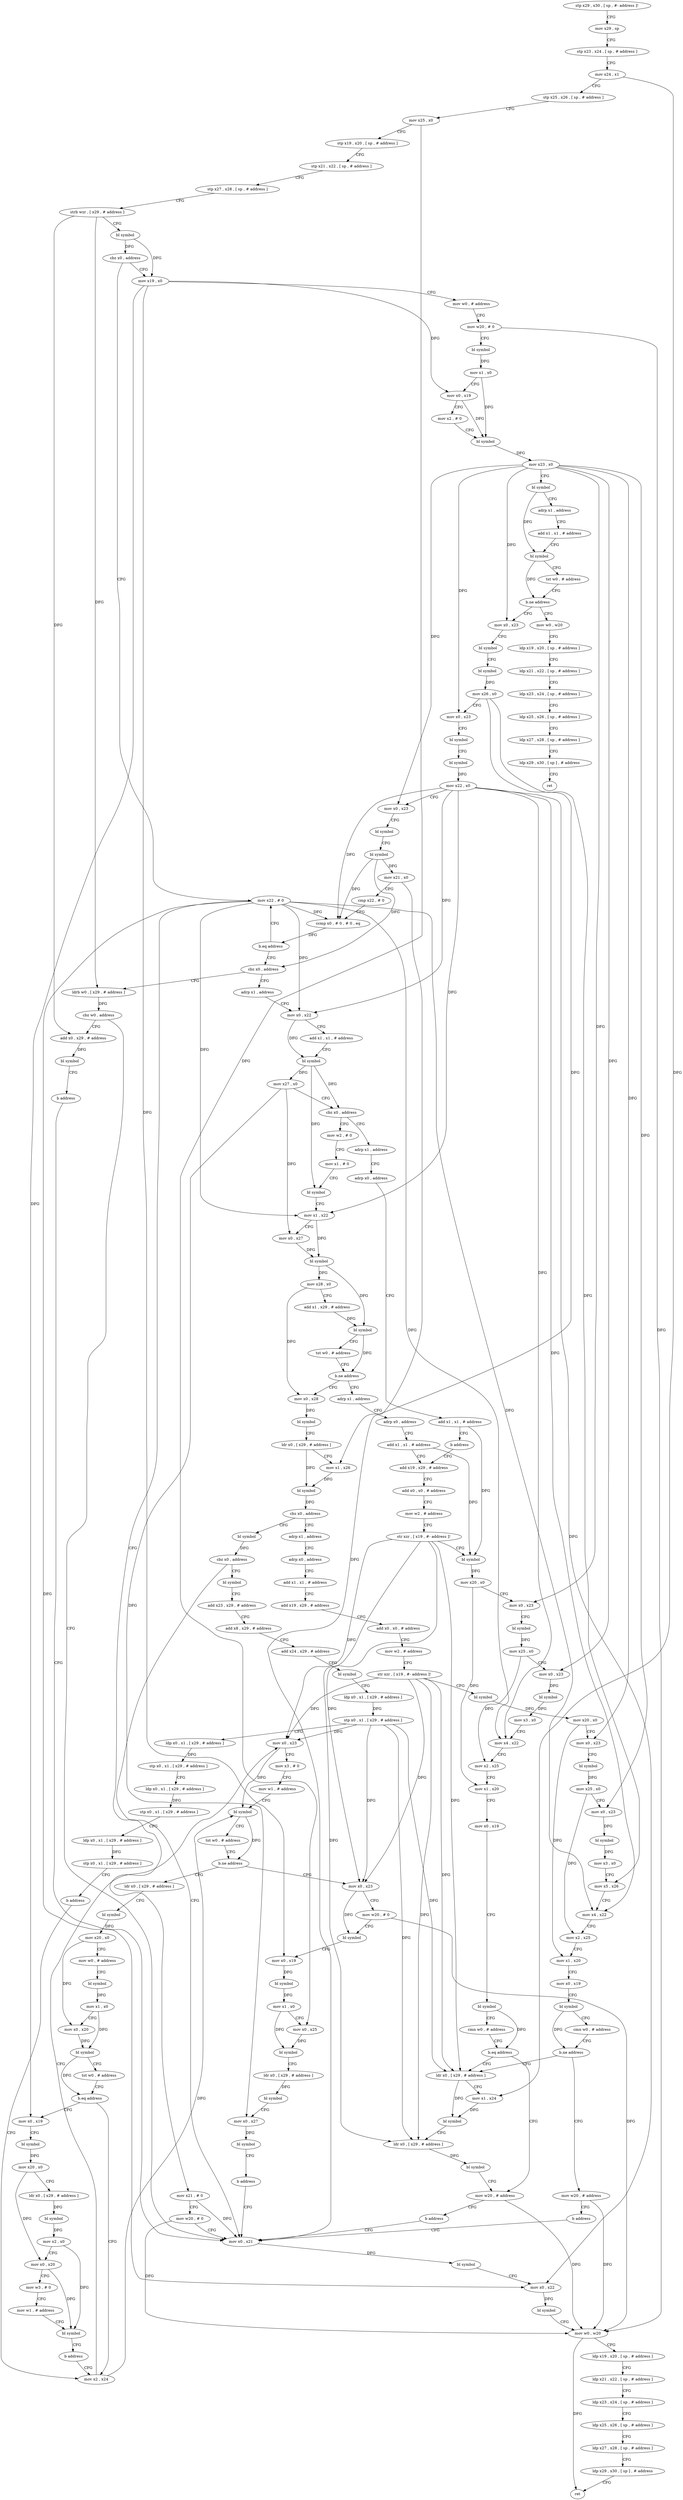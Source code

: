 digraph "func" {
"115384" [label = "stp x29 , x30 , [ sp , #- address ]!" ]
"115388" [label = "mov x29 , sp" ]
"115392" [label = "stp x23 , x24 , [ sp , # address ]" ]
"115396" [label = "mov x24 , x1" ]
"115400" [label = "stp x25 , x26 , [ sp , # address ]" ]
"115404" [label = "mov x25 , x0" ]
"115408" [label = "stp x19 , x20 , [ sp , # address ]" ]
"115412" [label = "stp x21 , x22 , [ sp , # address ]" ]
"115416" [label = "stp x27 , x28 , [ sp , # address ]" ]
"115420" [label = "strb wzr , [ x29 , # address ]" ]
"115424" [label = "bl symbol" ]
"115428" [label = "cbz x0 , address" ]
"115616" [label = "mov x22 , # 0" ]
"115432" [label = "mov x19 , x0" ]
"115620" [label = "mov x21 , # 0" ]
"115624" [label = "mov w20 , # 0" ]
"115628" [label = "mov x0 , x21" ]
"115436" [label = "mov w0 , # address" ]
"115440" [label = "mov w20 , # 0" ]
"115444" [label = "bl symbol" ]
"115448" [label = "mov x1 , x0" ]
"115452" [label = "mov x0 , x19" ]
"115456" [label = "mov x2 , # 0" ]
"115460" [label = "bl symbol" ]
"115464" [label = "mov x23 , x0" ]
"115468" [label = "bl symbol" ]
"115472" [label = "adrp x1 , address" ]
"115476" [label = "add x1 , x1 , # address" ]
"115480" [label = "bl symbol" ]
"115484" [label = "tst w0 , # address" ]
"115488" [label = "b.ne address" ]
"115528" [label = "mov x0 , x23" ]
"115492" [label = "mov w0 , w20" ]
"115532" [label = "bl symbol" ]
"115536" [label = "bl symbol" ]
"115540" [label = "mov x26 , x0" ]
"115544" [label = "mov x0 , x23" ]
"115548" [label = "bl symbol" ]
"115552" [label = "bl symbol" ]
"115556" [label = "mov x22 , x0" ]
"115560" [label = "mov x0 , x23" ]
"115564" [label = "bl symbol" ]
"115568" [label = "bl symbol" ]
"115572" [label = "mov x21 , x0" ]
"115576" [label = "cmp x22 , # 0" ]
"115580" [label = "ccmp x0 , # 0 , # 0 , eq" ]
"115584" [label = "b.eq address" ]
"115588" [label = "cbz x0 , address" ]
"115496" [label = "ldp x19 , x20 , [ sp , # address ]" ]
"115500" [label = "ldp x21 , x22 , [ sp , # address ]" ]
"115504" [label = "ldp x23 , x24 , [ sp , # address ]" ]
"115508" [label = "ldp x25 , x26 , [ sp , # address ]" ]
"115512" [label = "ldp x27 , x28 , [ sp , # address ]" ]
"115516" [label = "ldp x29 , x30 , [ sp ] , # address" ]
"115520" [label = "ret" ]
"115676" [label = "adrp x1 , address" ]
"115592" [label = "ldrb w0 , [ x29 , # address ]" ]
"115680" [label = "mov x0 , x22" ]
"115684" [label = "add x1 , x1 , # address" ]
"115688" [label = "bl symbol" ]
"115692" [label = "mov x27 , x0" ]
"115696" [label = "cbz x0 , address" ]
"116116" [label = "adrp x1 , address" ]
"115700" [label = "mov w2 , # 0" ]
"115596" [label = "cbz w0 , address" ]
"115600" [label = "add x0 , x29 , # address" ]
"116120" [label = "adrp x0 , address" ]
"116124" [label = "add x1 , x1 , # address" ]
"116128" [label = "b address" ]
"115756" [label = "add x19 , x29 , # address" ]
"115704" [label = "mov x1 , # 0" ]
"115708" [label = "bl symbol" ]
"115712" [label = "mov x1 , x22" ]
"115716" [label = "mov x0 , x27" ]
"115720" [label = "bl symbol" ]
"115724" [label = "mov x28 , x0" ]
"115728" [label = "add x1 , x29 , # address" ]
"115732" [label = "bl symbol" ]
"115736" [label = "tst w0 , # address" ]
"115740" [label = "b.ne address" ]
"115860" [label = "mov x0 , x28" ]
"115744" [label = "adrp x1 , address" ]
"115632" [label = "bl symbol" ]
"115636" [label = "mov x0 , x22" ]
"115640" [label = "bl symbol" ]
"115644" [label = "mov w0 , w20" ]
"115648" [label = "ldp x19 , x20 , [ sp , # address ]" ]
"115652" [label = "ldp x21 , x22 , [ sp , # address ]" ]
"115656" [label = "ldp x23 , x24 , [ sp , # address ]" ]
"115660" [label = "ldp x25 , x26 , [ sp , # address ]" ]
"115664" [label = "ldp x27 , x28 , [ sp , # address ]" ]
"115668" [label = "ldp x29 , x30 , [ sp ] , # address" ]
"115672" [label = "ret" ]
"115604" [label = "bl symbol" ]
"115608" [label = "b address" ]
"115760" [label = "add x0 , x0 , # address" ]
"115764" [label = "mov w2 , # address" ]
"115768" [label = "str xzr , [ x19 , #- address ]!" ]
"115772" [label = "bl symbol" ]
"115776" [label = "mov x20 , x0" ]
"115780" [label = "mov x0 , x23" ]
"115784" [label = "bl symbol" ]
"115788" [label = "mov x25 , x0" ]
"115792" [label = "mov x0 , x23" ]
"115796" [label = "bl symbol" ]
"115800" [label = "mov x3 , x0" ]
"115804" [label = "mov x4 , x22" ]
"115808" [label = "mov x2 , x25" ]
"115812" [label = "mov x1 , x20" ]
"115816" [label = "mov x0 , x19" ]
"115820" [label = "bl symbol" ]
"115824" [label = "cmn w0 , # address" ]
"115828" [label = "b.eq address" ]
"115852" [label = "mov w20 , # address" ]
"115832" [label = "ldr x0 , [ x29 , # address ]" ]
"115864" [label = "bl symbol" ]
"115868" [label = "ldr x0 , [ x29 , # address ]" ]
"115872" [label = "mov x1 , x26" ]
"115876" [label = "bl symbol" ]
"115880" [label = "cbz x0 , address" ]
"116132" [label = "adrp x1 , address" ]
"115884" [label = "bl symbol" ]
"115748" [label = "adrp x0 , address" ]
"115752" [label = "add x1 , x1 , # address" ]
"115856" [label = "b address" ]
"115836" [label = "mov x1 , x24" ]
"115840" [label = "bl symbol" ]
"115844" [label = "ldr x0 , [ x29 , # address ]" ]
"115848" [label = "bl symbol" ]
"116136" [label = "adrp x0 , address" ]
"116140" [label = "add x1 , x1 , # address" ]
"116144" [label = "add x19 , x29 , # address" ]
"116148" [label = "add x0 , x0 , # address" ]
"116152" [label = "mov w2 , # address" ]
"116156" [label = "str xzr , [ x19 , #- address ]!" ]
"116160" [label = "bl symbol" ]
"116164" [label = "mov x20 , x0" ]
"116168" [label = "mov x0 , x23" ]
"116172" [label = "bl symbol" ]
"116176" [label = "mov x25 , x0" ]
"116180" [label = "mov x0 , x23" ]
"116184" [label = "bl symbol" ]
"116188" [label = "mov x3 , x0" ]
"116192" [label = "mov x5 , x26" ]
"116196" [label = "mov x4 , x22" ]
"116200" [label = "mov x2 , x25" ]
"116204" [label = "mov x1 , x20" ]
"116208" [label = "mov x0 , x19" ]
"116212" [label = "bl symbol" ]
"116216" [label = "cmn w0 , # address" ]
"116220" [label = "b.ne address" ]
"116224" [label = "mov w20 , # address" ]
"115888" [label = "cbz x0 , address" ]
"115892" [label = "bl symbol" ]
"116228" [label = "b address" ]
"115896" [label = "add x23 , x29 , # address" ]
"115900" [label = "add x8 , x29 , # address" ]
"115904" [label = "add x24 , x29 , # address" ]
"115908" [label = "bl symbol" ]
"115912" [label = "ldp x0 , x1 , [ x29 , # address ]" ]
"115916" [label = "stp x0 , x1 , [ x29 , # address ]" ]
"115920" [label = "ldp x0 , x1 , [ x29 , # address ]" ]
"115924" [label = "stp x0 , x1 , [ x29 , # address ]" ]
"115928" [label = "ldp x0 , x1 , [ x29 , # address ]" ]
"115932" [label = "stp x0 , x1 , [ x29 , # address ]" ]
"115936" [label = "ldp x0 , x1 , [ x29 , # address ]" ]
"115940" [label = "stp x0 , x1 , [ x29 , # address ]" ]
"115944" [label = "b address" ]
"115992" [label = "mov x2 , x24" ]
"115996" [label = "mov x0 , x23" ]
"116000" [label = "mov x3 , # 0" ]
"116004" [label = "mov w1 , # address" ]
"116008" [label = "bl symbol" ]
"116012" [label = "tst w0 , # address" ]
"116016" [label = "b.ne address" ]
"115952" [label = "ldr x0 , [ x29 , # address ]" ]
"116020" [label = "mov x0 , x23" ]
"115956" [label = "bl symbol" ]
"115960" [label = "mov x20 , x0" ]
"115964" [label = "mov w0 , # address" ]
"115968" [label = "bl symbol" ]
"115972" [label = "mov x1 , x0" ]
"115976" [label = "mov x0 , x20" ]
"115980" [label = "bl symbol" ]
"115984" [label = "tst w0 , # address" ]
"115988" [label = "b.eq address" ]
"116072" [label = "mov x0 , x19" ]
"116024" [label = "mov w20 , # 0" ]
"116028" [label = "bl symbol" ]
"116032" [label = "mov x0 , x19" ]
"116036" [label = "bl symbol" ]
"116040" [label = "mov x1 , x0" ]
"116044" [label = "mov x0 , x25" ]
"116048" [label = "bl symbol" ]
"116052" [label = "ldr x0 , [ x29 , # address ]" ]
"116056" [label = "bl symbol" ]
"116060" [label = "mov x0 , x27" ]
"116064" [label = "bl symbol" ]
"116068" [label = "b address" ]
"116076" [label = "bl symbol" ]
"116080" [label = "mov x20 , x0" ]
"116084" [label = "ldr x0 , [ x29 , # address ]" ]
"116088" [label = "bl symbol" ]
"116092" [label = "mov x2 , x0" ]
"116096" [label = "mov x0 , x20" ]
"116100" [label = "mov w3 , # 0" ]
"116104" [label = "mov w1 , # address" ]
"116108" [label = "bl symbol" ]
"116112" [label = "b address" ]
"115384" -> "115388" [ label = "CFG" ]
"115388" -> "115392" [ label = "CFG" ]
"115392" -> "115396" [ label = "CFG" ]
"115396" -> "115400" [ label = "CFG" ]
"115396" -> "115836" [ label = "DFG" ]
"115400" -> "115404" [ label = "CFG" ]
"115404" -> "115408" [ label = "CFG" ]
"115404" -> "116044" [ label = "DFG" ]
"115408" -> "115412" [ label = "CFG" ]
"115412" -> "115416" [ label = "CFG" ]
"115416" -> "115420" [ label = "CFG" ]
"115420" -> "115424" [ label = "CFG" ]
"115420" -> "115592" [ label = "DFG" ]
"115420" -> "115600" [ label = "DFG" ]
"115424" -> "115428" [ label = "DFG" ]
"115424" -> "115432" [ label = "DFG" ]
"115428" -> "115616" [ label = "CFG" ]
"115428" -> "115432" [ label = "CFG" ]
"115616" -> "115620" [ label = "CFG" ]
"115616" -> "115636" [ label = "DFG" ]
"115616" -> "115580" [ label = "DFG" ]
"115616" -> "115680" [ label = "DFG" ]
"115616" -> "115712" [ label = "DFG" ]
"115616" -> "115804" [ label = "DFG" ]
"115616" -> "116196" [ label = "DFG" ]
"115432" -> "115436" [ label = "CFG" ]
"115432" -> "115452" [ label = "DFG" ]
"115432" -> "116032" [ label = "DFG" ]
"115432" -> "116072" [ label = "DFG" ]
"115620" -> "115624" [ label = "CFG" ]
"115620" -> "115628" [ label = "DFG" ]
"115624" -> "115628" [ label = "CFG" ]
"115624" -> "115644" [ label = "DFG" ]
"115628" -> "115632" [ label = "DFG" ]
"115436" -> "115440" [ label = "CFG" ]
"115440" -> "115444" [ label = "CFG" ]
"115440" -> "115644" [ label = "DFG" ]
"115444" -> "115448" [ label = "DFG" ]
"115448" -> "115452" [ label = "CFG" ]
"115448" -> "115460" [ label = "DFG" ]
"115452" -> "115456" [ label = "CFG" ]
"115452" -> "115460" [ label = "DFG" ]
"115456" -> "115460" [ label = "CFG" ]
"115460" -> "115464" [ label = "DFG" ]
"115464" -> "115468" [ label = "CFG" ]
"115464" -> "115528" [ label = "DFG" ]
"115464" -> "115544" [ label = "DFG" ]
"115464" -> "115560" [ label = "DFG" ]
"115464" -> "115780" [ label = "DFG" ]
"115464" -> "115792" [ label = "DFG" ]
"115464" -> "116168" [ label = "DFG" ]
"115464" -> "116180" [ label = "DFG" ]
"115468" -> "115472" [ label = "CFG" ]
"115468" -> "115480" [ label = "DFG" ]
"115472" -> "115476" [ label = "CFG" ]
"115476" -> "115480" [ label = "CFG" ]
"115480" -> "115484" [ label = "CFG" ]
"115480" -> "115488" [ label = "DFG" ]
"115484" -> "115488" [ label = "CFG" ]
"115488" -> "115528" [ label = "CFG" ]
"115488" -> "115492" [ label = "CFG" ]
"115528" -> "115532" [ label = "CFG" ]
"115492" -> "115496" [ label = "CFG" ]
"115532" -> "115536" [ label = "CFG" ]
"115536" -> "115540" [ label = "DFG" ]
"115540" -> "115544" [ label = "CFG" ]
"115540" -> "115872" [ label = "DFG" ]
"115540" -> "116192" [ label = "DFG" ]
"115544" -> "115548" [ label = "CFG" ]
"115548" -> "115552" [ label = "CFG" ]
"115552" -> "115556" [ label = "DFG" ]
"115556" -> "115560" [ label = "CFG" ]
"115556" -> "115636" [ label = "DFG" ]
"115556" -> "115580" [ label = "DFG" ]
"115556" -> "115680" [ label = "DFG" ]
"115556" -> "115712" [ label = "DFG" ]
"115556" -> "115804" [ label = "DFG" ]
"115556" -> "116196" [ label = "DFG" ]
"115560" -> "115564" [ label = "CFG" ]
"115564" -> "115568" [ label = "CFG" ]
"115568" -> "115572" [ label = "DFG" ]
"115568" -> "115580" [ label = "DFG" ]
"115568" -> "115588" [ label = "DFG" ]
"115572" -> "115576" [ label = "CFG" ]
"115572" -> "115628" [ label = "DFG" ]
"115576" -> "115580" [ label = "CFG" ]
"115580" -> "115584" [ label = "DFG" ]
"115584" -> "115616" [ label = "CFG" ]
"115584" -> "115588" [ label = "CFG" ]
"115588" -> "115676" [ label = "CFG" ]
"115588" -> "115592" [ label = "CFG" ]
"115496" -> "115500" [ label = "CFG" ]
"115500" -> "115504" [ label = "CFG" ]
"115504" -> "115508" [ label = "CFG" ]
"115508" -> "115512" [ label = "CFG" ]
"115512" -> "115516" [ label = "CFG" ]
"115516" -> "115520" [ label = "CFG" ]
"115676" -> "115680" [ label = "CFG" ]
"115592" -> "115596" [ label = "DFG" ]
"115680" -> "115684" [ label = "CFG" ]
"115680" -> "115688" [ label = "DFG" ]
"115684" -> "115688" [ label = "CFG" ]
"115688" -> "115692" [ label = "DFG" ]
"115688" -> "115696" [ label = "DFG" ]
"115688" -> "115708" [ label = "DFG" ]
"115692" -> "115696" [ label = "CFG" ]
"115692" -> "115716" [ label = "DFG" ]
"115692" -> "116060" [ label = "DFG" ]
"115696" -> "116116" [ label = "CFG" ]
"115696" -> "115700" [ label = "CFG" ]
"116116" -> "116120" [ label = "CFG" ]
"115700" -> "115704" [ label = "CFG" ]
"115596" -> "115628" [ label = "CFG" ]
"115596" -> "115600" [ label = "CFG" ]
"115600" -> "115604" [ label = "DFG" ]
"116120" -> "116124" [ label = "CFG" ]
"116124" -> "116128" [ label = "CFG" ]
"116124" -> "115772" [ label = "DFG" ]
"116128" -> "115756" [ label = "CFG" ]
"115756" -> "115760" [ label = "CFG" ]
"115704" -> "115708" [ label = "CFG" ]
"115708" -> "115712" [ label = "CFG" ]
"115712" -> "115716" [ label = "CFG" ]
"115712" -> "115720" [ label = "DFG" ]
"115716" -> "115720" [ label = "DFG" ]
"115720" -> "115724" [ label = "DFG" ]
"115720" -> "115732" [ label = "DFG" ]
"115724" -> "115728" [ label = "CFG" ]
"115724" -> "115860" [ label = "DFG" ]
"115728" -> "115732" [ label = "DFG" ]
"115732" -> "115736" [ label = "CFG" ]
"115732" -> "115740" [ label = "DFG" ]
"115736" -> "115740" [ label = "CFG" ]
"115740" -> "115860" [ label = "CFG" ]
"115740" -> "115744" [ label = "CFG" ]
"115860" -> "115864" [ label = "DFG" ]
"115744" -> "115748" [ label = "CFG" ]
"115632" -> "115636" [ label = "CFG" ]
"115636" -> "115640" [ label = "DFG" ]
"115640" -> "115644" [ label = "CFG" ]
"115644" -> "115648" [ label = "CFG" ]
"115644" -> "115672" [ label = "DFG" ]
"115648" -> "115652" [ label = "CFG" ]
"115652" -> "115656" [ label = "CFG" ]
"115656" -> "115660" [ label = "CFG" ]
"115660" -> "115664" [ label = "CFG" ]
"115664" -> "115668" [ label = "CFG" ]
"115668" -> "115672" [ label = "CFG" ]
"115604" -> "115608" [ label = "CFG" ]
"115608" -> "115628" [ label = "CFG" ]
"115760" -> "115764" [ label = "CFG" ]
"115764" -> "115768" [ label = "CFG" ]
"115768" -> "115772" [ label = "CFG" ]
"115768" -> "115832" [ label = "DFG" ]
"115768" -> "115844" [ label = "DFG" ]
"115768" -> "115996" [ label = "DFG" ]
"115768" -> "116020" [ label = "DFG" ]
"115772" -> "115776" [ label = "DFG" ]
"115776" -> "115780" [ label = "CFG" ]
"115776" -> "115812" [ label = "DFG" ]
"115780" -> "115784" [ label = "CFG" ]
"115784" -> "115788" [ label = "DFG" ]
"115788" -> "115792" [ label = "CFG" ]
"115788" -> "115808" [ label = "DFG" ]
"115792" -> "115796" [ label = "DFG" ]
"115796" -> "115800" [ label = "DFG" ]
"115800" -> "115804" [ label = "CFG" ]
"115804" -> "115808" [ label = "CFG" ]
"115808" -> "115812" [ label = "CFG" ]
"115812" -> "115816" [ label = "CFG" ]
"115816" -> "115820" [ label = "CFG" ]
"115820" -> "115824" [ label = "CFG" ]
"115820" -> "115828" [ label = "DFG" ]
"115824" -> "115828" [ label = "CFG" ]
"115828" -> "115852" [ label = "CFG" ]
"115828" -> "115832" [ label = "CFG" ]
"115852" -> "115856" [ label = "CFG" ]
"115852" -> "115644" [ label = "DFG" ]
"115832" -> "115836" [ label = "CFG" ]
"115832" -> "115840" [ label = "DFG" ]
"115864" -> "115868" [ label = "CFG" ]
"115868" -> "115872" [ label = "CFG" ]
"115868" -> "115876" [ label = "DFG" ]
"115872" -> "115876" [ label = "DFG" ]
"115876" -> "115880" [ label = "DFG" ]
"115880" -> "116132" [ label = "CFG" ]
"115880" -> "115884" [ label = "CFG" ]
"116132" -> "116136" [ label = "CFG" ]
"115884" -> "115888" [ label = "DFG" ]
"115748" -> "115752" [ label = "CFG" ]
"115752" -> "115756" [ label = "CFG" ]
"115752" -> "115772" [ label = "DFG" ]
"115856" -> "115628" [ label = "CFG" ]
"115836" -> "115840" [ label = "DFG" ]
"115840" -> "115844" [ label = "CFG" ]
"115844" -> "115848" [ label = "DFG" ]
"115848" -> "115852" [ label = "CFG" ]
"116136" -> "116140" [ label = "CFG" ]
"116140" -> "116144" [ label = "CFG" ]
"116144" -> "116148" [ label = "CFG" ]
"116148" -> "116152" [ label = "CFG" ]
"116152" -> "116156" [ label = "CFG" ]
"116156" -> "116160" [ label = "CFG" ]
"116156" -> "115832" [ label = "DFG" ]
"116156" -> "115844" [ label = "DFG" ]
"116156" -> "115996" [ label = "DFG" ]
"116156" -> "116020" [ label = "DFG" ]
"116160" -> "116164" [ label = "DFG" ]
"116164" -> "116168" [ label = "CFG" ]
"116164" -> "116204" [ label = "DFG" ]
"116168" -> "116172" [ label = "CFG" ]
"116172" -> "116176" [ label = "DFG" ]
"116176" -> "116180" [ label = "CFG" ]
"116176" -> "116200" [ label = "DFG" ]
"116180" -> "116184" [ label = "DFG" ]
"116184" -> "116188" [ label = "DFG" ]
"116188" -> "116192" [ label = "CFG" ]
"116192" -> "116196" [ label = "CFG" ]
"116196" -> "116200" [ label = "CFG" ]
"116200" -> "116204" [ label = "CFG" ]
"116204" -> "116208" [ label = "CFG" ]
"116208" -> "116212" [ label = "CFG" ]
"116212" -> "116216" [ label = "CFG" ]
"116212" -> "116220" [ label = "DFG" ]
"116216" -> "116220" [ label = "CFG" ]
"116220" -> "115832" [ label = "CFG" ]
"116220" -> "116224" [ label = "CFG" ]
"116224" -> "116228" [ label = "CFG" ]
"116224" -> "115644" [ label = "DFG" ]
"115888" -> "115628" [ label = "CFG" ]
"115888" -> "115892" [ label = "CFG" ]
"115892" -> "115896" [ label = "CFG" ]
"116228" -> "115628" [ label = "CFG" ]
"115896" -> "115900" [ label = "CFG" ]
"115900" -> "115904" [ label = "CFG" ]
"115904" -> "115908" [ label = "CFG" ]
"115908" -> "115912" [ label = "CFG" ]
"115912" -> "115916" [ label = "DFG" ]
"115916" -> "115920" [ label = "CFG" ]
"115916" -> "115832" [ label = "DFG" ]
"115916" -> "115844" [ label = "DFG" ]
"115916" -> "115996" [ label = "DFG" ]
"115916" -> "116020" [ label = "DFG" ]
"115920" -> "115924" [ label = "DFG" ]
"115924" -> "115928" [ label = "CFG" ]
"115928" -> "115932" [ label = "DFG" ]
"115932" -> "115936" [ label = "CFG" ]
"115936" -> "115940" [ label = "DFG" ]
"115940" -> "115944" [ label = "CFG" ]
"115944" -> "115992" [ label = "CFG" ]
"115992" -> "115996" [ label = "CFG" ]
"115992" -> "116008" [ label = "DFG" ]
"115996" -> "116000" [ label = "CFG" ]
"115996" -> "116008" [ label = "DFG" ]
"116000" -> "116004" [ label = "CFG" ]
"116004" -> "116008" [ label = "CFG" ]
"116008" -> "116012" [ label = "CFG" ]
"116008" -> "116016" [ label = "DFG" ]
"116012" -> "116016" [ label = "CFG" ]
"116016" -> "115952" [ label = "CFG" ]
"116016" -> "116020" [ label = "CFG" ]
"115952" -> "115956" [ label = "CFG" ]
"116020" -> "116024" [ label = "CFG" ]
"116020" -> "116028" [ label = "DFG" ]
"115956" -> "115960" [ label = "DFG" ]
"115960" -> "115964" [ label = "CFG" ]
"115960" -> "115976" [ label = "DFG" ]
"115964" -> "115968" [ label = "CFG" ]
"115968" -> "115972" [ label = "DFG" ]
"115972" -> "115976" [ label = "CFG" ]
"115972" -> "115980" [ label = "DFG" ]
"115976" -> "115980" [ label = "DFG" ]
"115980" -> "115984" [ label = "CFG" ]
"115980" -> "115988" [ label = "DFG" ]
"115984" -> "115988" [ label = "CFG" ]
"115988" -> "116072" [ label = "CFG" ]
"115988" -> "115992" [ label = "CFG" ]
"116072" -> "116076" [ label = "CFG" ]
"116024" -> "116028" [ label = "CFG" ]
"116024" -> "115644" [ label = "DFG" ]
"116028" -> "116032" [ label = "CFG" ]
"116032" -> "116036" [ label = "DFG" ]
"116036" -> "116040" [ label = "DFG" ]
"116040" -> "116044" [ label = "CFG" ]
"116040" -> "116048" [ label = "DFG" ]
"116044" -> "116048" [ label = "DFG" ]
"116048" -> "116052" [ label = "CFG" ]
"116052" -> "116056" [ label = "DFG" ]
"116056" -> "116060" [ label = "CFG" ]
"116060" -> "116064" [ label = "DFG" ]
"116064" -> "116068" [ label = "CFG" ]
"116068" -> "115628" [ label = "CFG" ]
"116076" -> "116080" [ label = "DFG" ]
"116080" -> "116084" [ label = "CFG" ]
"116080" -> "116096" [ label = "DFG" ]
"116084" -> "116088" [ label = "DFG" ]
"116088" -> "116092" [ label = "DFG" ]
"116092" -> "116096" [ label = "CFG" ]
"116092" -> "116108" [ label = "DFG" ]
"116096" -> "116100" [ label = "CFG" ]
"116096" -> "116108" [ label = "DFG" ]
"116100" -> "116104" [ label = "CFG" ]
"116104" -> "116108" [ label = "CFG" ]
"116108" -> "116112" [ label = "CFG" ]
"116112" -> "115992" [ label = "CFG" ]
}
